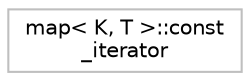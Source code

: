 digraph "Graphical Class Hierarchy"
{
 // LATEX_PDF_SIZE
  edge [fontname="Helvetica",fontsize="10",labelfontname="Helvetica",labelfontsize="10"];
  node [fontname="Helvetica",fontsize="10",shape=record];
  rankdir="LR";
  Node0 [label="map\< K, T \>::const\l_iterator",height=0.2,width=0.4,color="grey75", fillcolor="white", style="filled",tooltip="STL iterator class."];
}
